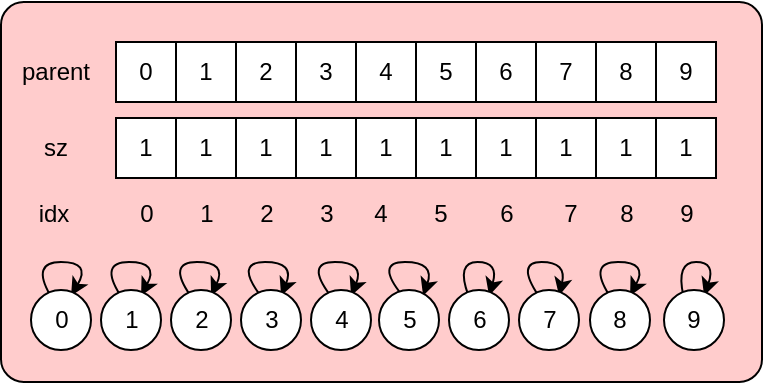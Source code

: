 <mxfile version="16.0.3" type="device"><diagram id="Bj9UPaAMN_EPX46kakG1" name="Page-1"><mxGraphModel dx="716" dy="339" grid="1" gridSize="10" guides="1" tooltips="1" connect="1" arrows="1" fold="1" page="1" pageScale="1" pageWidth="827" pageHeight="1169" math="0" shadow="0"><root><mxCell id="0"/><mxCell id="1" parent="0"/><mxCell id="AHsShjQg149AwOxMEdTN-1" value="" style="rounded=1;whiteSpace=wrap;html=1;arcSize=6;fillColor=#FFCCCC;" vertex="1" parent="1"><mxGeometry x="179.5" y="60" width="380.5" height="190" as="geometry"/></mxCell><mxCell id="AHsShjQg149AwOxMEdTN-2" value="0" style="rounded=0;whiteSpace=wrap;html=1;arcSize=9;" vertex="1" parent="1"><mxGeometry x="237" y="80" width="30" height="30" as="geometry"/></mxCell><mxCell id="AHsShjQg149AwOxMEdTN-3" value="1" style="rounded=0;whiteSpace=wrap;html=1;arcSize=9;" vertex="1" parent="1"><mxGeometry x="267" y="80" width="30" height="30" as="geometry"/></mxCell><mxCell id="AHsShjQg149AwOxMEdTN-4" value="2" style="rounded=0;whiteSpace=wrap;html=1;arcSize=9;" vertex="1" parent="1"><mxGeometry x="297" y="80" width="30" height="30" as="geometry"/></mxCell><mxCell id="AHsShjQg149AwOxMEdTN-5" value="3" style="rounded=0;whiteSpace=wrap;html=1;arcSize=9;" vertex="1" parent="1"><mxGeometry x="327" y="80" width="30" height="30" as="geometry"/></mxCell><mxCell id="AHsShjQg149AwOxMEdTN-6" value="4" style="rounded=0;whiteSpace=wrap;html=1;arcSize=9;" vertex="1" parent="1"><mxGeometry x="357" y="80" width="30" height="30" as="geometry"/></mxCell><mxCell id="AHsShjQg149AwOxMEdTN-7" value="5" style="rounded=0;whiteSpace=wrap;html=1;arcSize=9;" vertex="1" parent="1"><mxGeometry x="387" y="80" width="30" height="30" as="geometry"/></mxCell><mxCell id="AHsShjQg149AwOxMEdTN-8" value="6" style="rounded=0;whiteSpace=wrap;html=1;arcSize=9;" vertex="1" parent="1"><mxGeometry x="417" y="80" width="30" height="30" as="geometry"/></mxCell><mxCell id="AHsShjQg149AwOxMEdTN-9" value="7" style="rounded=0;whiteSpace=wrap;html=1;arcSize=9;" vertex="1" parent="1"><mxGeometry x="447" y="80" width="30" height="30" as="geometry"/></mxCell><mxCell id="AHsShjQg149AwOxMEdTN-10" value="8" style="rounded=0;whiteSpace=wrap;html=1;arcSize=9;" vertex="1" parent="1"><mxGeometry x="477" y="80" width="30" height="30" as="geometry"/></mxCell><mxCell id="AHsShjQg149AwOxMEdTN-11" value="9" style="rounded=0;whiteSpace=wrap;html=1;arcSize=9;" vertex="1" parent="1"><mxGeometry x="507" y="80" width="30" height="30" as="geometry"/></mxCell><mxCell id="AHsShjQg149AwOxMEdTN-12" value="parent" style="text;html=1;strokeColor=none;fillColor=none;align=center;verticalAlign=middle;whiteSpace=wrap;rounded=0;" vertex="1" parent="1"><mxGeometry x="187" y="80" width="40" height="30" as="geometry"/></mxCell><mxCell id="AHsShjQg149AwOxMEdTN-13" value="idx" style="text;html=1;strokeColor=none;fillColor=none;align=center;verticalAlign=middle;whiteSpace=wrap;rounded=0;" vertex="1" parent="1"><mxGeometry x="186" y="151" width="40" height="30" as="geometry"/></mxCell><mxCell id="AHsShjQg149AwOxMEdTN-14" value="0" style="text;html=1;strokeColor=none;fillColor=none;align=center;verticalAlign=middle;whiteSpace=wrap;rounded=0;" vertex="1" parent="1"><mxGeometry x="239.5" y="151" width="25" height="30" as="geometry"/></mxCell><mxCell id="AHsShjQg149AwOxMEdTN-15" value="1" style="text;html=1;strokeColor=none;fillColor=none;align=center;verticalAlign=middle;whiteSpace=wrap;rounded=0;" vertex="1" parent="1"><mxGeometry x="269.5" y="151" width="25" height="30" as="geometry"/></mxCell><mxCell id="AHsShjQg149AwOxMEdTN-16" value="2" style="text;html=1;strokeColor=none;fillColor=none;align=center;verticalAlign=middle;whiteSpace=wrap;rounded=0;" vertex="1" parent="1"><mxGeometry x="299.5" y="151" width="25" height="30" as="geometry"/></mxCell><mxCell id="AHsShjQg149AwOxMEdTN-17" value="3" style="text;html=1;strokeColor=none;fillColor=none;align=center;verticalAlign=middle;whiteSpace=wrap;rounded=0;" vertex="1" parent="1"><mxGeometry x="329.5" y="151" width="25" height="30" as="geometry"/></mxCell><mxCell id="AHsShjQg149AwOxMEdTN-18" value="5" style="text;html=1;strokeColor=none;fillColor=none;align=center;verticalAlign=middle;whiteSpace=wrap;rounded=0;" vertex="1" parent="1"><mxGeometry x="387" y="151" width="25" height="30" as="geometry"/></mxCell><mxCell id="AHsShjQg149AwOxMEdTN-19" value="4" style="text;html=1;strokeColor=none;fillColor=none;align=center;verticalAlign=middle;whiteSpace=wrap;rounded=0;" vertex="1" parent="1"><mxGeometry x="357" y="151" width="25" height="30" as="geometry"/></mxCell><mxCell id="AHsShjQg149AwOxMEdTN-20" value="6" style="text;html=1;strokeColor=none;fillColor=none;align=center;verticalAlign=middle;whiteSpace=wrap;rounded=0;" vertex="1" parent="1"><mxGeometry x="419.5" y="151" width="25" height="30" as="geometry"/></mxCell><mxCell id="AHsShjQg149AwOxMEdTN-21" value="7" style="text;html=1;strokeColor=none;fillColor=none;align=center;verticalAlign=middle;whiteSpace=wrap;rounded=0;" vertex="1" parent="1"><mxGeometry x="452" y="151" width="25" height="30" as="geometry"/></mxCell><mxCell id="AHsShjQg149AwOxMEdTN-22" value="8" style="text;html=1;strokeColor=none;fillColor=none;align=center;verticalAlign=middle;whiteSpace=wrap;rounded=0;" vertex="1" parent="1"><mxGeometry x="480" y="151" width="25" height="30" as="geometry"/></mxCell><mxCell id="AHsShjQg149AwOxMEdTN-23" value="9" style="text;html=1;strokeColor=none;fillColor=none;align=center;verticalAlign=middle;whiteSpace=wrap;rounded=0;" vertex="1" parent="1"><mxGeometry x="509.5" y="151" width="25" height="30" as="geometry"/></mxCell><mxCell id="AHsShjQg149AwOxMEdTN-24" value="" style="curved=1;endArrow=classic;html=1;rounded=0;exitX=0.322;exitY=0.09;exitDx=0;exitDy=0;entryX=0.668;entryY=0.094;entryDx=0;entryDy=0;entryPerimeter=0;exitPerimeter=0;" edge="1" parent="1" source="AHsShjQg149AwOxMEdTN-25" target="AHsShjQg149AwOxMEdTN-25"><mxGeometry width="50" height="50" relative="1" as="geometry"><mxPoint x="152" y="234" as="sourcePoint"/><mxPoint x="202" y="184" as="targetPoint"/><Array as="points"><mxPoint x="194.5" y="190"/><mxPoint x="224.5" y="190"/></Array></mxGeometry></mxCell><mxCell id="AHsShjQg149AwOxMEdTN-25" value="0" style="ellipse;whiteSpace=wrap;html=1;aspect=fixed;" vertex="1" parent="1"><mxGeometry x="194.5" y="204" width="30" height="30" as="geometry"/></mxCell><mxCell id="AHsShjQg149AwOxMEdTN-26" value="" style="curved=1;endArrow=classic;html=1;rounded=0;exitX=0.322;exitY=0.09;exitDx=0;exitDy=0;entryX=0.668;entryY=0.094;entryDx=0;entryDy=0;entryPerimeter=0;exitPerimeter=0;" edge="1" parent="1" source="AHsShjQg149AwOxMEdTN-27" target="AHsShjQg149AwOxMEdTN-27"><mxGeometry width="50" height="50" relative="1" as="geometry"><mxPoint x="186" y="234" as="sourcePoint"/><mxPoint x="236" y="184" as="targetPoint"/><Array as="points"><mxPoint x="228.5" y="190"/><mxPoint x="258.5" y="190"/></Array></mxGeometry></mxCell><mxCell id="AHsShjQg149AwOxMEdTN-27" value="1" style="ellipse;whiteSpace=wrap;html=1;aspect=fixed;" vertex="1" parent="1"><mxGeometry x="229.5" y="204" width="30" height="30" as="geometry"/></mxCell><mxCell id="AHsShjQg149AwOxMEdTN-28" value="" style="curved=1;endArrow=classic;html=1;rounded=0;exitX=0.322;exitY=0.09;exitDx=0;exitDy=0;entryX=0.668;entryY=0.094;entryDx=0;entryDy=0;entryPerimeter=0;exitPerimeter=0;" edge="1" parent="1" source="AHsShjQg149AwOxMEdTN-29" target="AHsShjQg149AwOxMEdTN-29"><mxGeometry width="50" height="50" relative="1" as="geometry"><mxPoint x="220" y="234" as="sourcePoint"/><mxPoint x="270" y="184" as="targetPoint"/><Array as="points"><mxPoint x="262.5" y="190"/><mxPoint x="292.5" y="190"/></Array></mxGeometry></mxCell><mxCell id="AHsShjQg149AwOxMEdTN-29" value="2" style="ellipse;whiteSpace=wrap;html=1;aspect=fixed;" vertex="1" parent="1"><mxGeometry x="264.5" y="204" width="30" height="30" as="geometry"/></mxCell><mxCell id="AHsShjQg149AwOxMEdTN-30" value="" style="curved=1;endArrow=classic;html=1;rounded=0;exitX=0.322;exitY=0.09;exitDx=0;exitDy=0;entryX=0.668;entryY=0.094;entryDx=0;entryDy=0;entryPerimeter=0;exitPerimeter=0;" edge="1" parent="1" source="AHsShjQg149AwOxMEdTN-31" target="AHsShjQg149AwOxMEdTN-31"><mxGeometry width="50" height="50" relative="1" as="geometry"><mxPoint x="254" y="234" as="sourcePoint"/><mxPoint x="304" y="184" as="targetPoint"/><Array as="points"><mxPoint x="296.5" y="190"/><mxPoint x="326.5" y="190"/></Array></mxGeometry></mxCell><mxCell id="AHsShjQg149AwOxMEdTN-31" value="3" style="ellipse;whiteSpace=wrap;html=1;aspect=fixed;" vertex="1" parent="1"><mxGeometry x="299.5" y="204" width="30" height="30" as="geometry"/></mxCell><mxCell id="AHsShjQg149AwOxMEdTN-32" value="" style="curved=1;endArrow=classic;html=1;rounded=0;exitX=0.322;exitY=0.09;exitDx=0;exitDy=0;entryX=0.668;entryY=0.094;entryDx=0;entryDy=0;entryPerimeter=0;exitPerimeter=0;" edge="1" parent="1" source="AHsShjQg149AwOxMEdTN-33" target="AHsShjQg149AwOxMEdTN-33"><mxGeometry width="50" height="50" relative="1" as="geometry"><mxPoint x="356" y="234" as="sourcePoint"/><mxPoint x="406" y="184" as="targetPoint"/><Array as="points"><mxPoint x="407" y="190"/><mxPoint x="428.5" y="190"/></Array></mxGeometry></mxCell><mxCell id="AHsShjQg149AwOxMEdTN-33" value="6" style="ellipse;whiteSpace=wrap;html=1;aspect=fixed;" vertex="1" parent="1"><mxGeometry x="403.5" y="204" width="30" height="30" as="geometry"/></mxCell><mxCell id="AHsShjQg149AwOxMEdTN-34" value="" style="curved=1;endArrow=classic;html=1;rounded=0;exitX=0.322;exitY=0.09;exitDx=0;exitDy=0;entryX=0.668;entryY=0.094;entryDx=0;entryDy=0;entryPerimeter=0;exitPerimeter=0;" edge="1" parent="1" source="AHsShjQg149AwOxMEdTN-35" target="AHsShjQg149AwOxMEdTN-35"><mxGeometry width="50" height="50" relative="1" as="geometry"><mxPoint x="390" y="234" as="sourcePoint"/><mxPoint x="440" y="184" as="targetPoint"/><Array as="points"><mxPoint x="437" y="190"/><mxPoint x="462.5" y="190"/></Array></mxGeometry></mxCell><mxCell id="AHsShjQg149AwOxMEdTN-35" value="7" style="ellipse;whiteSpace=wrap;html=1;aspect=fixed;" vertex="1" parent="1"><mxGeometry x="438.5" y="204" width="30" height="30" as="geometry"/></mxCell><mxCell id="AHsShjQg149AwOxMEdTN-36" value="" style="curved=1;endArrow=classic;html=1;rounded=0;exitX=0.322;exitY=0.09;exitDx=0;exitDy=0;entryX=0.668;entryY=0.094;entryDx=0;entryDy=0;entryPerimeter=0;exitPerimeter=0;" edge="1" parent="1" source="AHsShjQg149AwOxMEdTN-37" target="AHsShjQg149AwOxMEdTN-37"><mxGeometry width="50" height="50" relative="1" as="geometry"><mxPoint x="430.5" y="234" as="sourcePoint"/><mxPoint x="480.5" y="184" as="targetPoint"/><Array as="points"><mxPoint x="473" y="190"/><mxPoint x="503" y="190"/></Array></mxGeometry></mxCell><mxCell id="AHsShjQg149AwOxMEdTN-37" value="8" style="ellipse;whiteSpace=wrap;html=1;aspect=fixed;" vertex="1" parent="1"><mxGeometry x="474" y="204" width="30" height="30" as="geometry"/></mxCell><mxCell id="AHsShjQg149AwOxMEdTN-38" value="" style="curved=1;endArrow=classic;html=1;rounded=0;exitX=0.322;exitY=0.09;exitDx=0;exitDy=0;entryX=0.668;entryY=0.094;entryDx=0;entryDy=0;entryPerimeter=0;exitPerimeter=0;" edge="1" parent="1" source="AHsShjQg149AwOxMEdTN-39" target="AHsShjQg149AwOxMEdTN-39"><mxGeometry width="50" height="50" relative="1" as="geometry"><mxPoint x="464.5" y="234" as="sourcePoint"/><mxPoint x="514.5" y="184" as="targetPoint"/><Array as="points"><mxPoint x="517" y="190"/><mxPoint x="537" y="190"/></Array></mxGeometry></mxCell><mxCell id="AHsShjQg149AwOxMEdTN-39" value="9" style="ellipse;whiteSpace=wrap;html=1;aspect=fixed;" vertex="1" parent="1"><mxGeometry x="511" y="204" width="30" height="30" as="geometry"/></mxCell><mxCell id="AHsShjQg149AwOxMEdTN-40" value="" style="curved=1;endArrow=classic;html=1;rounded=0;exitX=0.322;exitY=0.09;exitDx=0;exitDy=0;entryX=0.668;entryY=0.094;entryDx=0;entryDy=0;entryPerimeter=0;exitPerimeter=0;" edge="1" parent="1" source="AHsShjQg149AwOxMEdTN-41" target="AHsShjQg149AwOxMEdTN-41"><mxGeometry width="50" height="50" relative="1" as="geometry"><mxPoint x="289" y="234" as="sourcePoint"/><mxPoint x="339" y="184" as="targetPoint"/><Array as="points"><mxPoint x="331.5" y="190"/><mxPoint x="361.5" y="190"/></Array></mxGeometry></mxCell><mxCell id="AHsShjQg149AwOxMEdTN-41" value="4" style="ellipse;whiteSpace=wrap;html=1;aspect=fixed;" vertex="1" parent="1"><mxGeometry x="334.5" y="204" width="30" height="30" as="geometry"/></mxCell><mxCell id="AHsShjQg149AwOxMEdTN-42" value="" style="curved=1;endArrow=classic;html=1;rounded=0;exitX=0.322;exitY=0.09;exitDx=0;exitDy=0;entryX=0.668;entryY=0.094;entryDx=0;entryDy=0;entryPerimeter=0;exitPerimeter=0;" edge="1" parent="1"><mxGeometry width="50" height="50" relative="1" as="geometry"><mxPoint x="380.16" y="206.7" as="sourcePoint"/><mxPoint x="390.54" y="206.82" as="targetPoint"/><Array as="points"><mxPoint x="366.5" y="190"/><mxPoint x="396.5" y="190"/></Array></mxGeometry></mxCell><mxCell id="AHsShjQg149AwOxMEdTN-43" value="5" style="ellipse;whiteSpace=wrap;html=1;aspect=fixed;" vertex="1" parent="1"><mxGeometry x="368.5" y="204" width="30" height="30" as="geometry"/></mxCell><mxCell id="AHsShjQg149AwOxMEdTN-44" value="1" style="rounded=0;whiteSpace=wrap;html=1;arcSize=9;" vertex="1" parent="1"><mxGeometry x="237" y="118" width="30" height="30" as="geometry"/></mxCell><mxCell id="AHsShjQg149AwOxMEdTN-45" value="1" style="rounded=0;whiteSpace=wrap;html=1;arcSize=9;" vertex="1" parent="1"><mxGeometry x="267" y="118" width="30" height="30" as="geometry"/></mxCell><mxCell id="AHsShjQg149AwOxMEdTN-46" value="1" style="rounded=0;whiteSpace=wrap;html=1;arcSize=9;" vertex="1" parent="1"><mxGeometry x="297" y="118" width="30" height="30" as="geometry"/></mxCell><mxCell id="AHsShjQg149AwOxMEdTN-47" value="1" style="rounded=0;whiteSpace=wrap;html=1;arcSize=9;" vertex="1" parent="1"><mxGeometry x="327" y="118" width="30" height="30" as="geometry"/></mxCell><mxCell id="AHsShjQg149AwOxMEdTN-48" value="1" style="rounded=0;whiteSpace=wrap;html=1;arcSize=9;" vertex="1" parent="1"><mxGeometry x="357" y="118" width="30" height="30" as="geometry"/></mxCell><mxCell id="AHsShjQg149AwOxMEdTN-49" value="1" style="rounded=0;whiteSpace=wrap;html=1;arcSize=9;" vertex="1" parent="1"><mxGeometry x="387" y="118" width="30" height="30" as="geometry"/></mxCell><mxCell id="AHsShjQg149AwOxMEdTN-50" value="1" style="rounded=0;whiteSpace=wrap;html=1;arcSize=9;" vertex="1" parent="1"><mxGeometry x="417" y="118" width="30" height="30" as="geometry"/></mxCell><mxCell id="AHsShjQg149AwOxMEdTN-51" value="1" style="rounded=0;whiteSpace=wrap;html=1;arcSize=9;" vertex="1" parent="1"><mxGeometry x="447" y="118" width="30" height="30" as="geometry"/></mxCell><mxCell id="AHsShjQg149AwOxMEdTN-52" value="1" style="rounded=0;whiteSpace=wrap;html=1;arcSize=9;" vertex="1" parent="1"><mxGeometry x="477" y="118" width="30" height="30" as="geometry"/></mxCell><mxCell id="AHsShjQg149AwOxMEdTN-53" value="1" style="rounded=0;whiteSpace=wrap;html=1;arcSize=9;" vertex="1" parent="1"><mxGeometry x="507" y="118" width="30" height="30" as="geometry"/></mxCell><mxCell id="AHsShjQg149AwOxMEdTN-54" value="sz" style="text;html=1;strokeColor=none;fillColor=none;align=center;verticalAlign=middle;whiteSpace=wrap;rounded=0;" vertex="1" parent="1"><mxGeometry x="187" y="118" width="40" height="30" as="geometry"/></mxCell></root></mxGraphModel></diagram></mxfile>